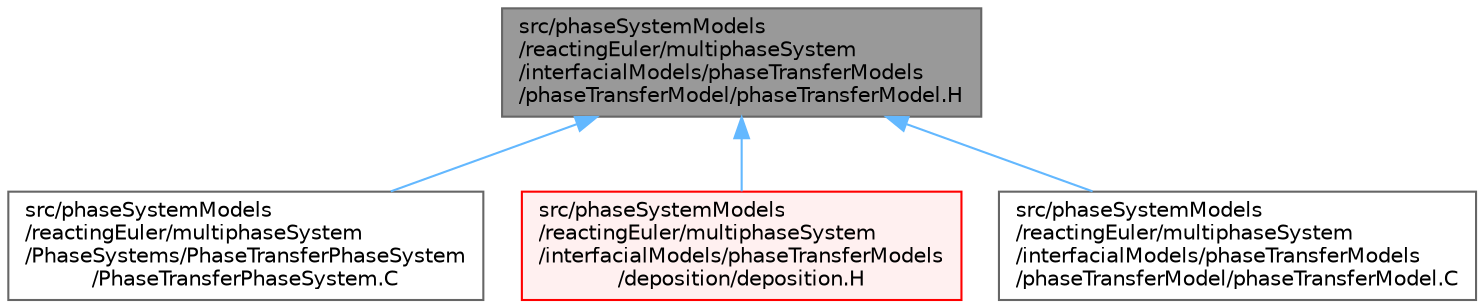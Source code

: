 digraph "src/phaseSystemModels/reactingEuler/multiphaseSystem/interfacialModels/phaseTransferModels/phaseTransferModel/phaseTransferModel.H"
{
 // LATEX_PDF_SIZE
  bgcolor="transparent";
  edge [fontname=Helvetica,fontsize=10,labelfontname=Helvetica,labelfontsize=10];
  node [fontname=Helvetica,fontsize=10,shape=box,height=0.2,width=0.4];
  Node1 [id="Node000001",label="src/phaseSystemModels\l/reactingEuler/multiphaseSystem\l/interfacialModels/phaseTransferModels\l/phaseTransferModel/phaseTransferModel.H",height=0.2,width=0.4,color="gray40", fillcolor="grey60", style="filled", fontcolor="black",tooltip=" "];
  Node1 -> Node2 [id="edge1_Node000001_Node000002",dir="back",color="steelblue1",style="solid",tooltip=" "];
  Node2 [id="Node000002",label="src/phaseSystemModels\l/reactingEuler/multiphaseSystem\l/PhaseSystems/PhaseTransferPhaseSystem\l/PhaseTransferPhaseSystem.C",height=0.2,width=0.4,color="grey40", fillcolor="white", style="filled",URL="$PhaseTransferPhaseSystem_8C.html",tooltip=" "];
  Node1 -> Node3 [id="edge2_Node000001_Node000003",dir="back",color="steelblue1",style="solid",tooltip=" "];
  Node3 [id="Node000003",label="src/phaseSystemModels\l/reactingEuler/multiphaseSystem\l/interfacialModels/phaseTransferModels\l/deposition/deposition.H",height=0.2,width=0.4,color="red", fillcolor="#FFF0F0", style="filled",URL="$deposition_8H.html",tooltip=" "];
  Node1 -> Node5 [id="edge3_Node000001_Node000005",dir="back",color="steelblue1",style="solid",tooltip=" "];
  Node5 [id="Node000005",label="src/phaseSystemModels\l/reactingEuler/multiphaseSystem\l/interfacialModels/phaseTransferModels\l/phaseTransferModel/phaseTransferModel.C",height=0.2,width=0.4,color="grey40", fillcolor="white", style="filled",URL="$phaseTransferModel_8C.html",tooltip=" "];
}
